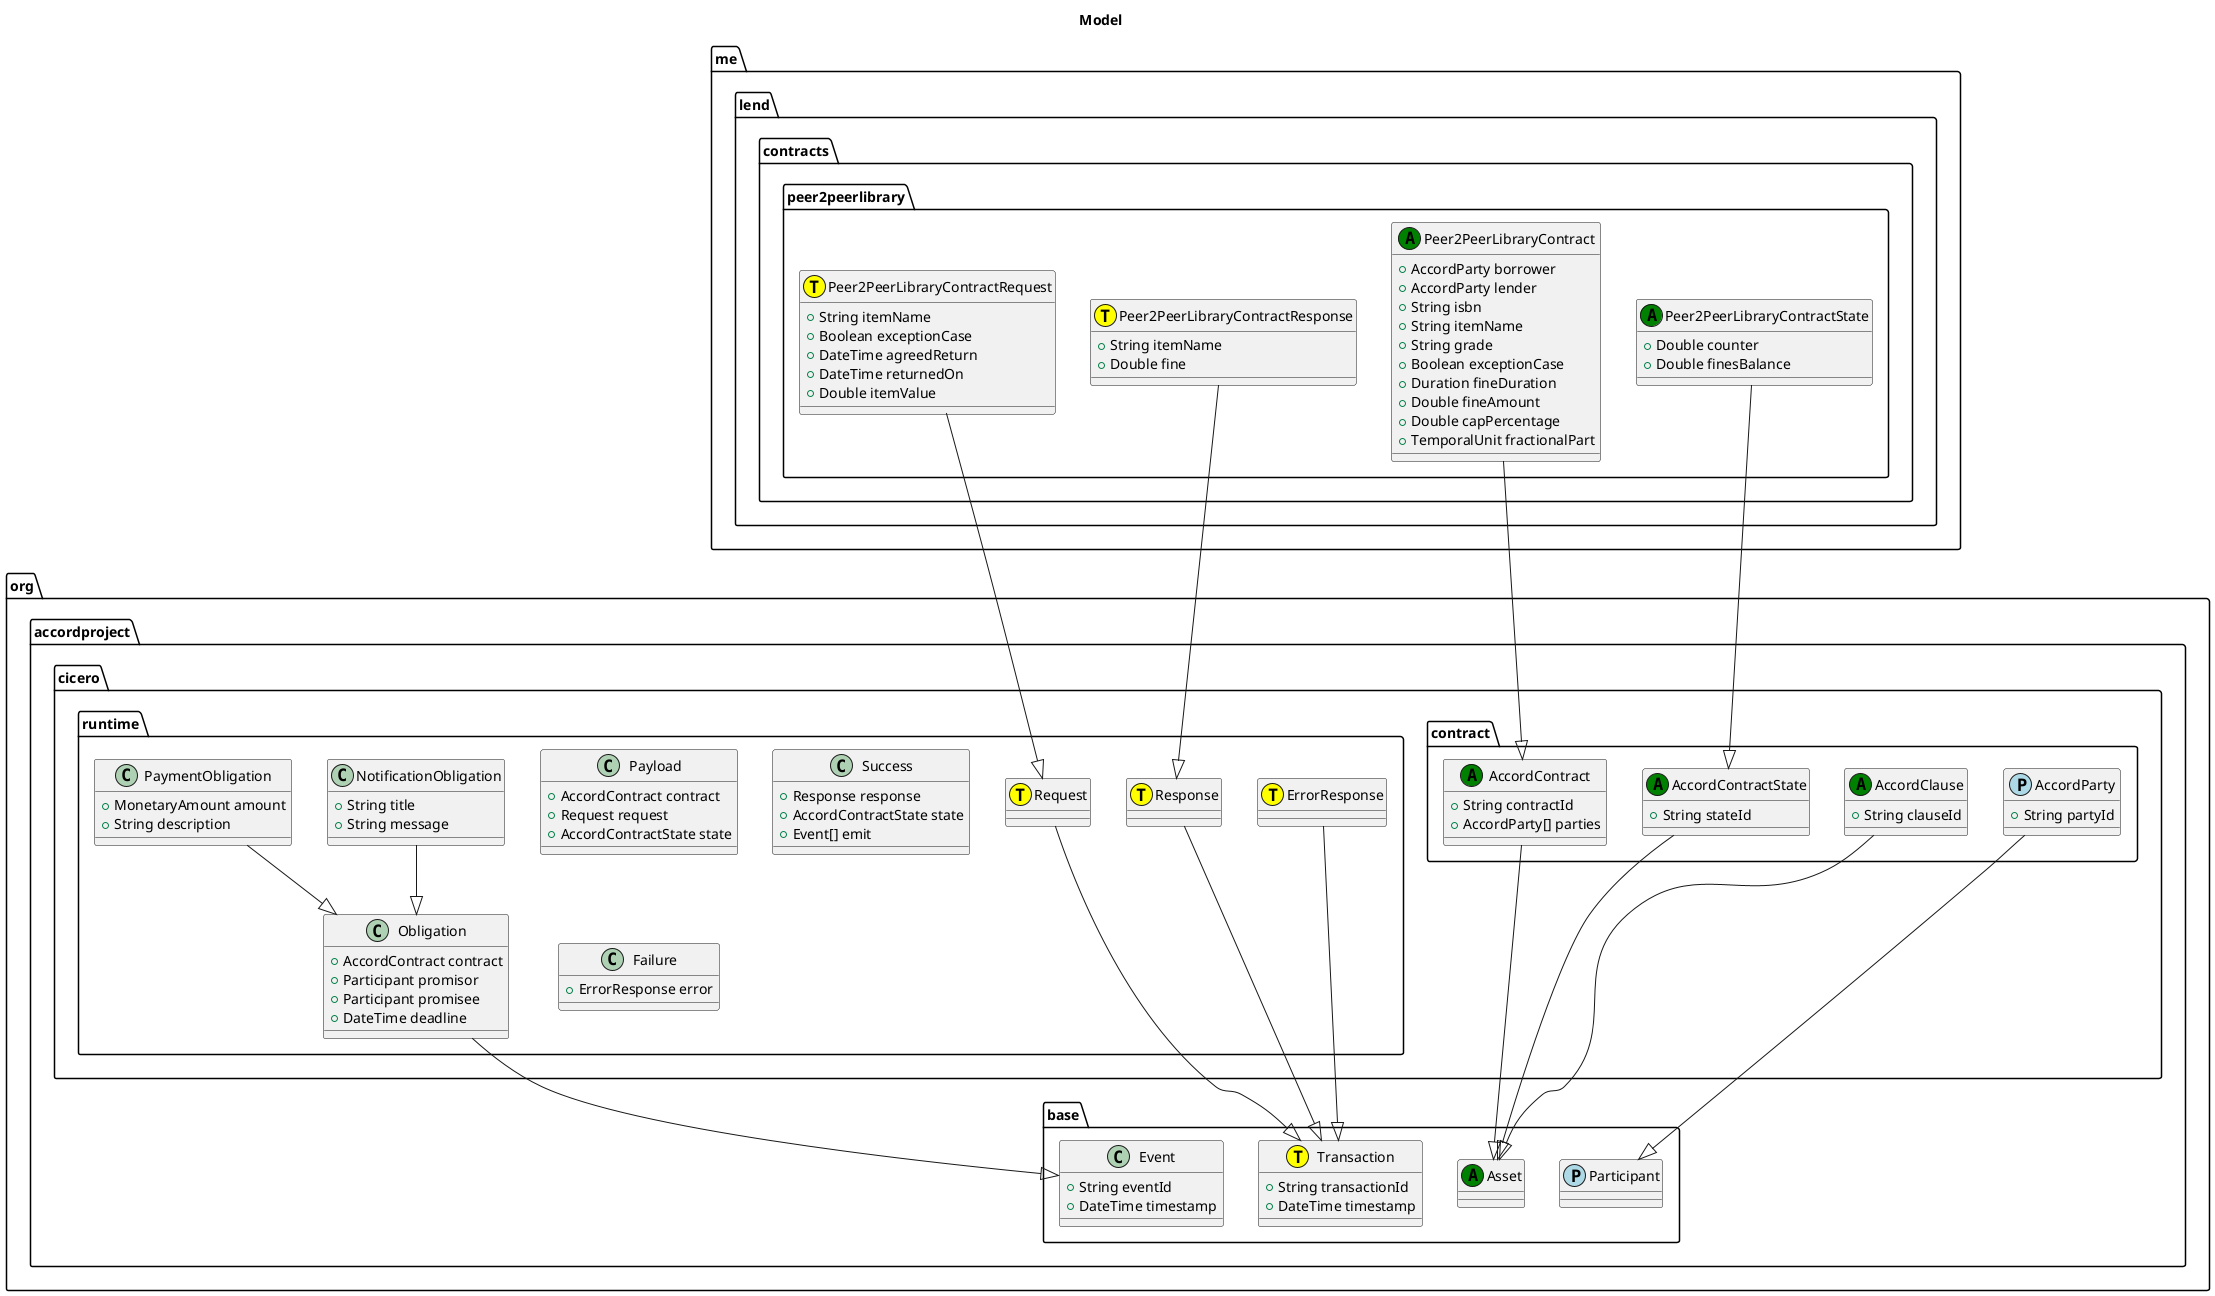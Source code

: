@startuml
title
Model
endtitle
class org.accordproject.base.Asset << (A,green) >> {
}
class org.accordproject.base.Participant << (P,lightblue) >> {
}
class org.accordproject.base.Transaction << (T,yellow) >> {
   + String transactionId
   + DateTime timestamp
}
class org.accordproject.base.Event {
   + String eventId
   + DateTime timestamp
}
class me.lend.contracts.peer2peerlibrary.Peer2PeerLibraryContract << (A,green) >> {
   + AccordParty borrower
   + AccordParty lender
   + String isbn
   + String itemName
   + String grade
   + Boolean exceptionCase
   + Duration fineDuration
   + Double fineAmount
   + Double capPercentage
   + TemporalUnit fractionalPart
}
me.lend.contracts.peer2peerlibrary.Peer2PeerLibraryContract --|> org.accordproject.cicero.contract.AccordContract
class me.lend.contracts.peer2peerlibrary.Peer2PeerLibraryContractState << (A,green) >> {
   + Double counter
   + Double finesBalance
}
me.lend.contracts.peer2peerlibrary.Peer2PeerLibraryContractState --|> org.accordproject.cicero.contract.AccordContractState
class me.lend.contracts.peer2peerlibrary.Peer2PeerLibraryContractRequest << (T,yellow) >> {
   + String itemName
   + Boolean exceptionCase
   + DateTime agreedReturn
   + DateTime returnedOn
   + Double itemValue
}
me.lend.contracts.peer2peerlibrary.Peer2PeerLibraryContractRequest --|> org.accordproject.cicero.runtime.Request
class me.lend.contracts.peer2peerlibrary.Peer2PeerLibraryContractResponse << (T,yellow) >> {
   + String itemName
   + Double fine
}
me.lend.contracts.peer2peerlibrary.Peer2PeerLibraryContractResponse --|> org.accordproject.cicero.runtime.Response
class org.accordproject.cicero.contract.AccordContractState << (A,green) >> {
   + String stateId
}
org.accordproject.cicero.contract.AccordContractState --|> org.accordproject.base.Asset
class org.accordproject.cicero.contract.AccordParty << (P,lightblue) >> {
   + String partyId
}
org.accordproject.cicero.contract.AccordParty --|> org.accordproject.base.Participant
class org.accordproject.cicero.contract.AccordContract << (A,green) >> {
   + String contractId
   + AccordParty[] parties
}
org.accordproject.cicero.contract.AccordContract --|> org.accordproject.base.Asset
class org.accordproject.cicero.contract.AccordClause << (A,green) >> {
   + String clauseId
}
org.accordproject.cicero.contract.AccordClause --|> org.accordproject.base.Asset
class org.accordproject.cicero.runtime.Request << (T,yellow) >> {
}
org.accordproject.cicero.runtime.Request --|> org.accordproject.base.Transaction
class org.accordproject.cicero.runtime.Response << (T,yellow) >> {
}
org.accordproject.cicero.runtime.Response --|> org.accordproject.base.Transaction
class org.accordproject.cicero.runtime.ErrorResponse << (T,yellow) >> {
}
org.accordproject.cicero.runtime.ErrorResponse --|> org.accordproject.base.Transaction
class org.accordproject.cicero.runtime.Obligation {
   + AccordContract contract
   + Participant promisor
   + Participant promisee
   + DateTime deadline
}
org.accordproject.cicero.runtime.Obligation --|> org.accordproject.base.Event
class org.accordproject.cicero.runtime.PaymentObligation {
   + MonetaryAmount amount
   + String description
}
org.accordproject.cicero.runtime.PaymentObligation --|> org.accordproject.cicero.runtime.Obligation
class org.accordproject.cicero.runtime.NotificationObligation {
   + String title
   + String message
}
org.accordproject.cicero.runtime.NotificationObligation --|> org.accordproject.cicero.runtime.Obligation
class org.accordproject.cicero.runtime.Payload {
   + AccordContract contract
   + Request request
   + AccordContractState state
}
class org.accordproject.cicero.runtime.Success {
   + Response response
   + AccordContractState state
   + Event[] emit
}
class org.accordproject.cicero.runtime.Failure {
   + ErrorResponse error
}
@enduml
